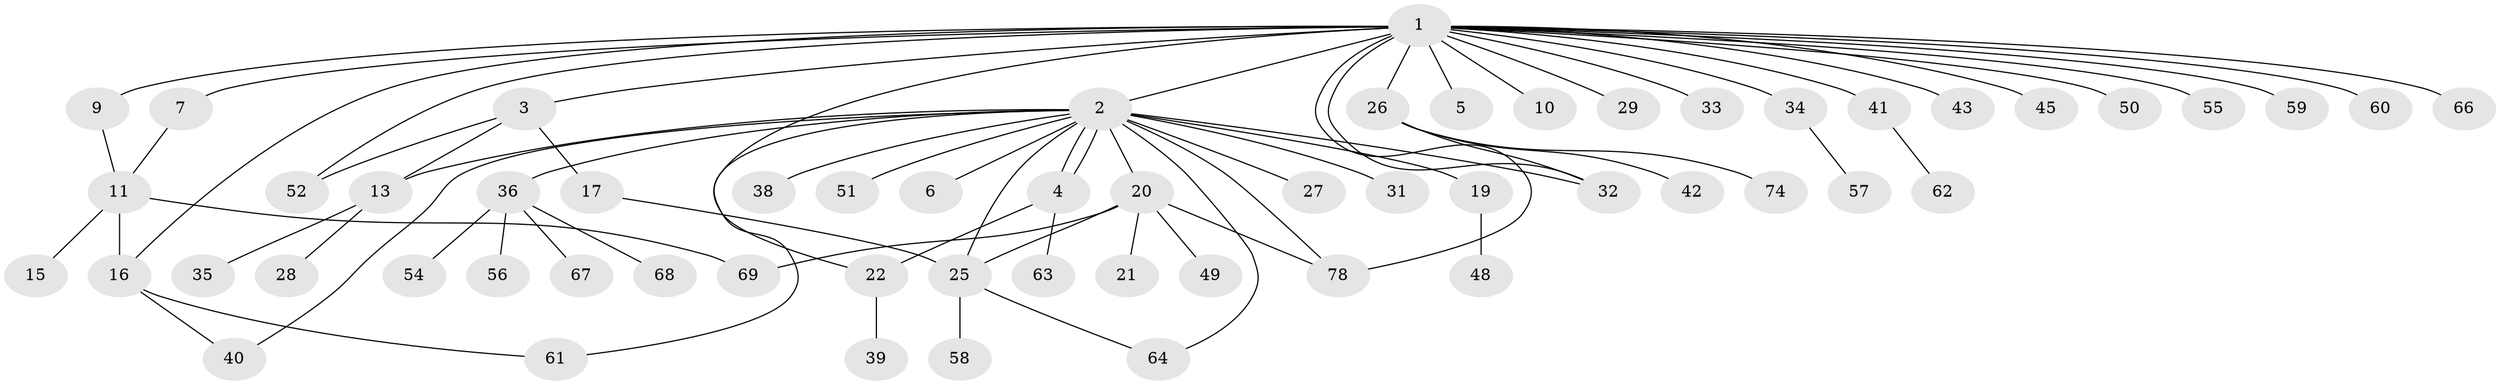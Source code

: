 // Generated by graph-tools (version 1.1) at 2025/23/03/03/25 07:23:55]
// undirected, 58 vertices, 73 edges
graph export_dot {
graph [start="1"]
  node [color=gray90,style=filled];
  1 [super="+8"];
  2 [super="+12"];
  3 [super="+47"];
  4 [super="+18"];
  5 [super="+75"];
  6;
  7;
  9 [super="+44"];
  10;
  11 [super="+23"];
  13 [super="+14"];
  15;
  16 [super="+24"];
  17;
  19;
  20 [super="+30"];
  21;
  22;
  25 [super="+46"];
  26 [super="+72"];
  27;
  28;
  29;
  31 [super="+65"];
  32 [super="+76"];
  33;
  34 [super="+37"];
  35;
  36 [super="+70"];
  38;
  39;
  40;
  41 [super="+53"];
  42;
  43;
  45;
  48;
  49;
  50;
  51;
  52 [super="+77"];
  54;
  55;
  56;
  57;
  58 [super="+73"];
  59;
  60;
  61;
  62;
  63;
  64;
  66;
  67;
  68;
  69 [super="+71"];
  74;
  78;
  1 -- 2 [weight=2];
  1 -- 3;
  1 -- 5;
  1 -- 7;
  1 -- 22 [weight=2];
  1 -- 29;
  1 -- 32;
  1 -- 33;
  1 -- 41;
  1 -- 50;
  1 -- 52;
  1 -- 59;
  1 -- 60;
  1 -- 66;
  1 -- 34;
  1 -- 9 [weight=2];
  1 -- 10;
  1 -- 43;
  1 -- 45;
  1 -- 78;
  1 -- 16;
  1 -- 55;
  1 -- 26;
  2 -- 4;
  2 -- 4;
  2 -- 6;
  2 -- 13;
  2 -- 19 [weight=2];
  2 -- 20;
  2 -- 27;
  2 -- 31;
  2 -- 36;
  2 -- 38;
  2 -- 40;
  2 -- 51;
  2 -- 61;
  2 -- 64;
  2 -- 25;
  2 -- 78;
  2 -- 32;
  3 -- 17;
  3 -- 13;
  3 -- 52;
  4 -- 22;
  4 -- 63;
  7 -- 11;
  9 -- 11;
  11 -- 15;
  11 -- 16;
  11 -- 69;
  13 -- 35;
  13 -- 28;
  16 -- 40;
  16 -- 61;
  17 -- 25;
  19 -- 48;
  20 -- 21;
  20 -- 78;
  20 -- 25;
  20 -- 49;
  20 -- 69;
  22 -- 39;
  25 -- 64;
  25 -- 58;
  26 -- 42;
  26 -- 74;
  26 -- 32;
  34 -- 57;
  36 -- 54;
  36 -- 56;
  36 -- 67;
  36 -- 68;
  41 -- 62;
}
